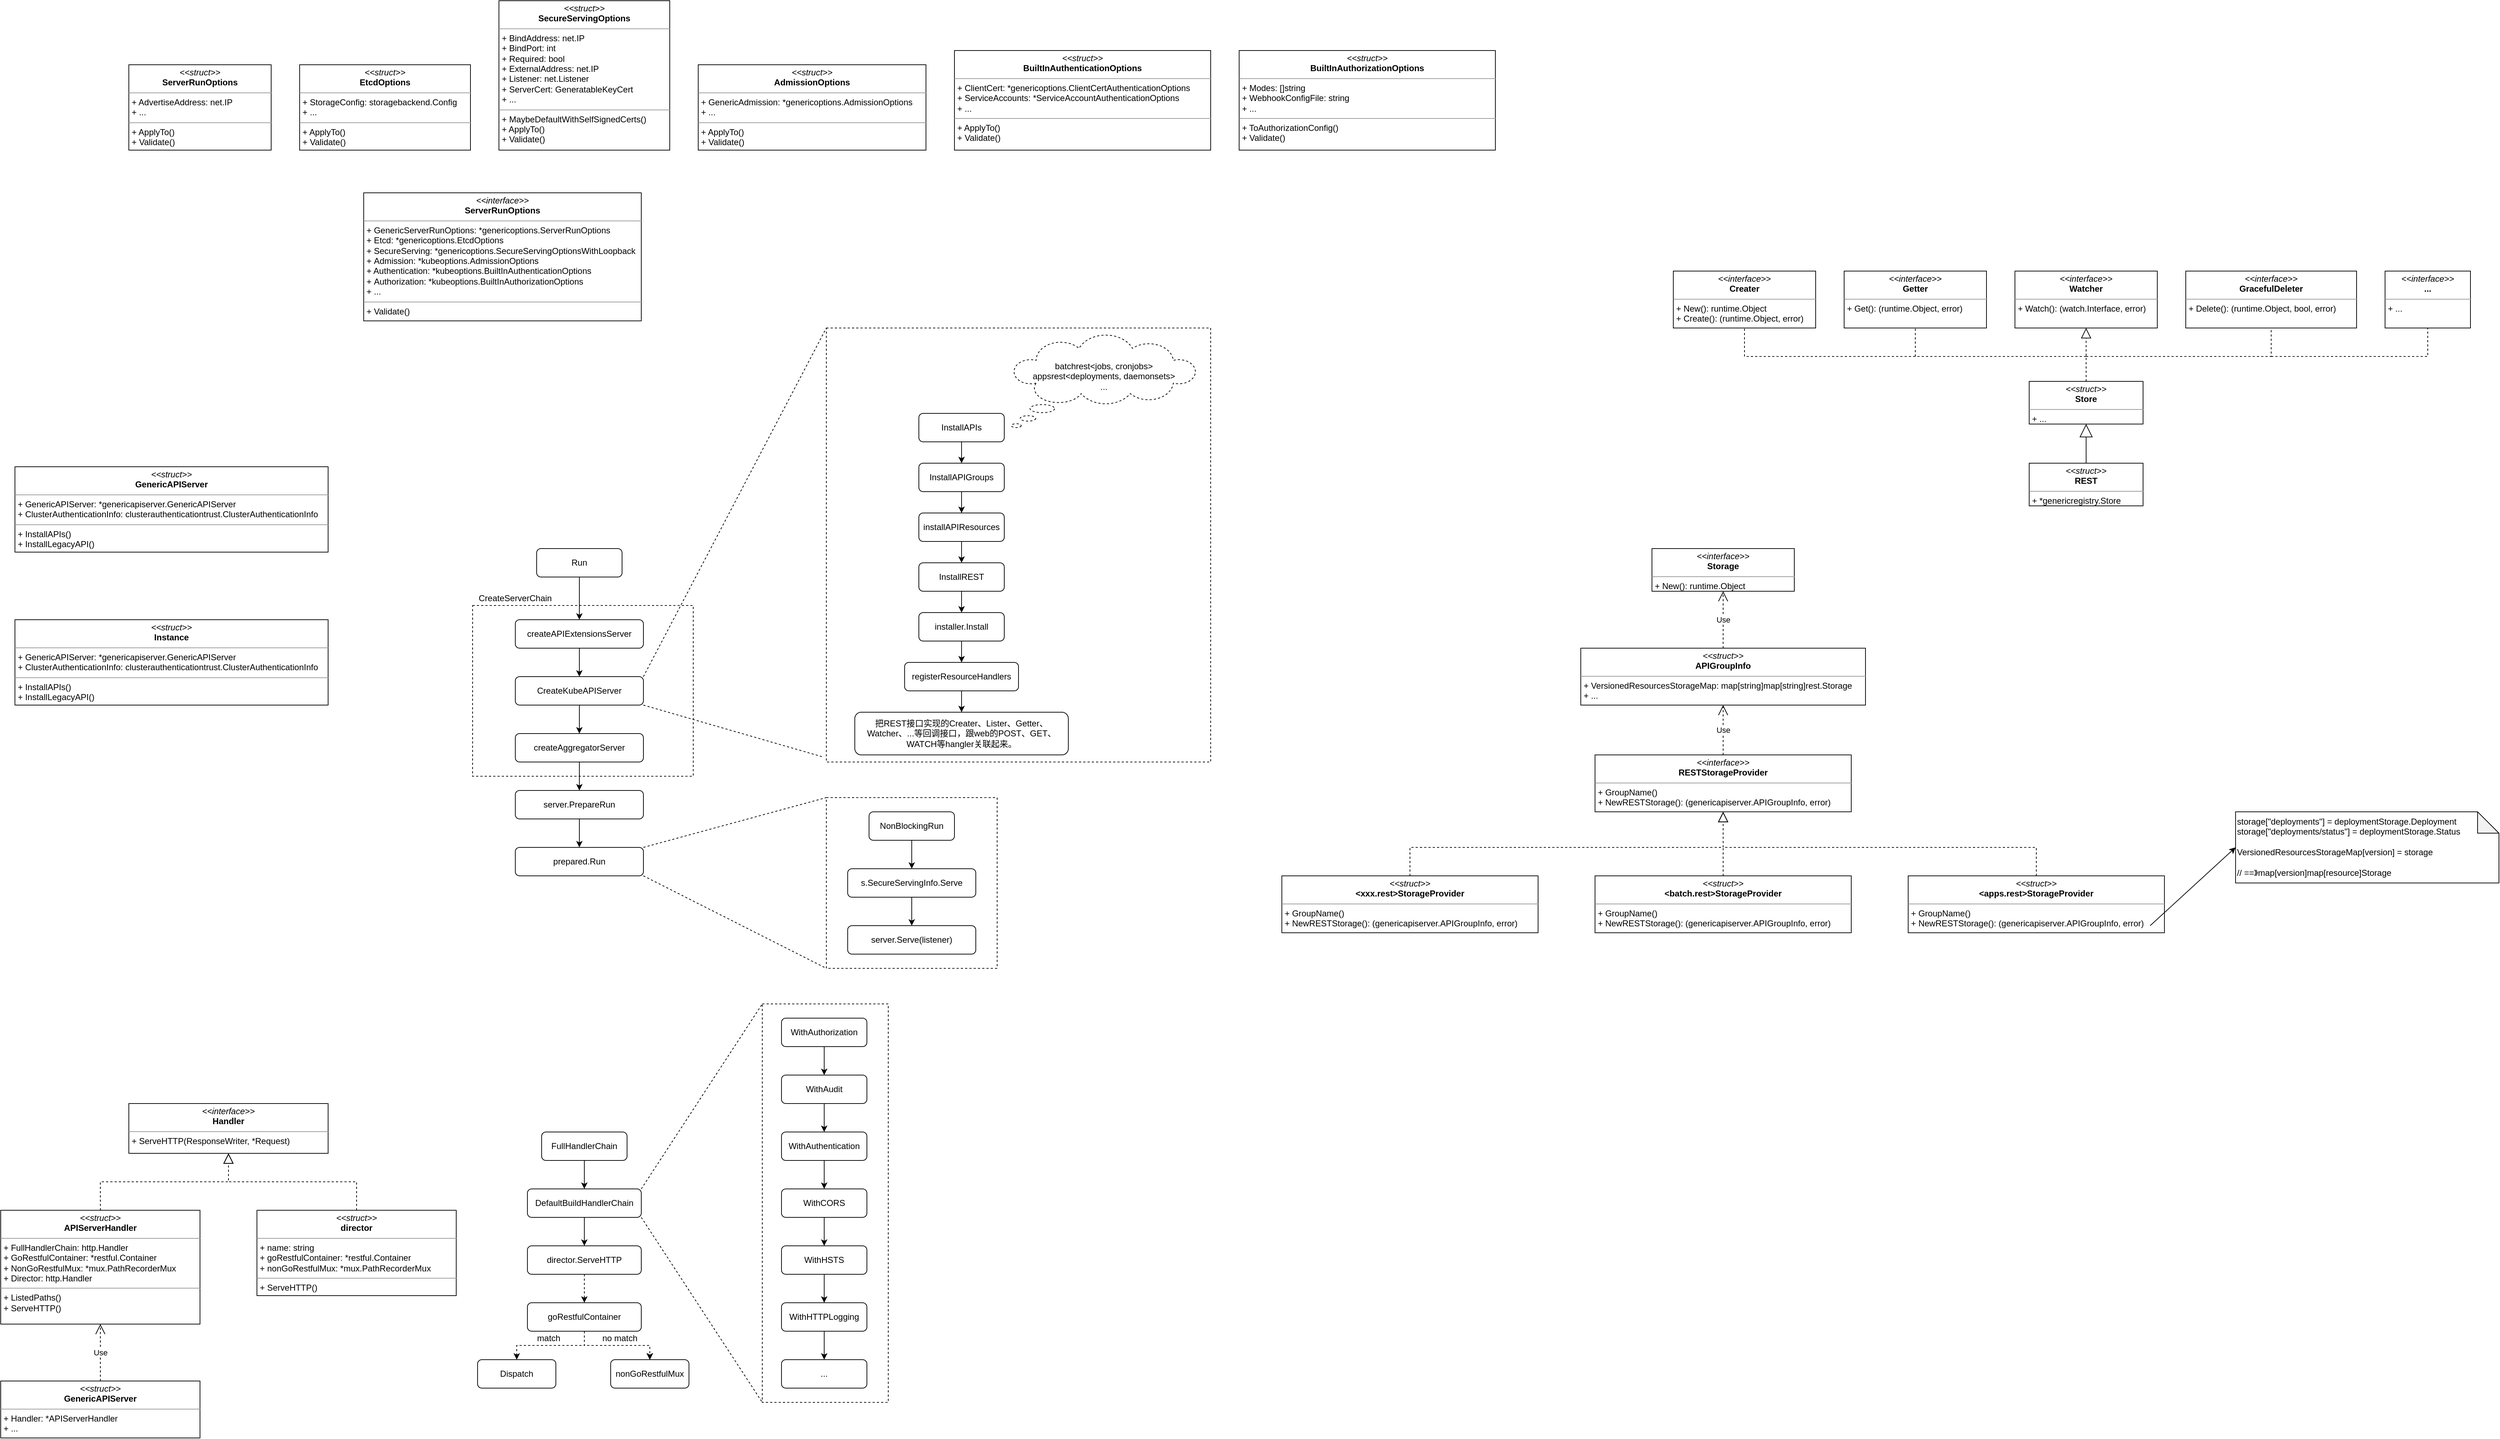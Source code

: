 <mxfile version="17.4.6" type="github">
  <diagram id="pOSydsDMV48P04ZVQpbY" name="Page-1">
    <mxGraphModel dx="1865" dy="1718" grid="1" gridSize="10" guides="1" tooltips="1" connect="1" arrows="1" fold="1" page="1" pageScale="1" pageWidth="827" pageHeight="1169" math="0" shadow="0">
      <root>
        <mxCell id="0" />
        <mxCell id="1" parent="0" />
        <mxCell id="a1_8AkWtOC4VadGuAj63-22" value="" style="rounded=0;whiteSpace=wrap;html=1;dashed=1;" vertex="1" parent="1">
          <mxGeometry x="930" y="1340" width="177" height="560" as="geometry" />
        </mxCell>
        <mxCell id="HttW45ZmrMAIBHT3xHbi-42" value="" style="rounded=0;whiteSpace=wrap;html=1;dashed=1;" parent="1" vertex="1">
          <mxGeometry x="1020" y="1050" width="240" height="240" as="geometry" />
        </mxCell>
        <mxCell id="HttW45ZmrMAIBHT3xHbi-31" value="" style="rounded=0;whiteSpace=wrap;html=1;dashed=1;" parent="1" vertex="1">
          <mxGeometry x="1020" y="390" width="540" height="610" as="geometry" />
        </mxCell>
        <mxCell id="HttW45ZmrMAIBHT3xHbi-9" value="" style="rounded=0;whiteSpace=wrap;html=1;dashed=1;" parent="1" vertex="1">
          <mxGeometry x="523" y="780" width="310" height="240" as="geometry" />
        </mxCell>
        <mxCell id="H5yTHJ9wlslfovT43Fut-1" value="&lt;p style=&quot;margin: 0px ; margin-top: 4px ; text-align: center&quot;&gt;&lt;i&gt;&amp;lt;&amp;lt;interface&amp;gt;&amp;gt;&lt;/i&gt;&lt;br&gt;&lt;b&gt;ServerRunOptions&lt;/b&gt;&lt;br&gt;&lt;/p&gt;&lt;hr size=&quot;1&quot;&gt;&lt;p style=&quot;margin: 0px ; margin-left: 4px&quot;&gt;+ GenericServerRunOptions: *genericoptions.ServerRunOptions&lt;br&gt;+ Etcd: *genericoptions.EtcdOptions&lt;/p&gt;&lt;p style=&quot;margin: 0px ; margin-left: 4px&quot;&gt;+&amp;nbsp;SecureServing:&amp;nbsp;*genericoptions.SecureServingOptionsWithLoopback&lt;/p&gt;&lt;p style=&quot;margin: 0px ; margin-left: 4px&quot;&gt;+&amp;nbsp;Admission:&amp;nbsp;*kubeoptions.AdmissionOptions&lt;/p&gt;&lt;p style=&quot;margin: 0px ; margin-left: 4px&quot;&gt;+ Authentication:&amp;nbsp;*kubeoptions.BuiltInAuthenticationOptions&lt;/p&gt;&lt;p style=&quot;margin: 0px ; margin-left: 4px&quot;&gt;+&amp;nbsp;Authorization:&amp;nbsp;*kubeoptions.BuiltInAuthorizationOptions&lt;/p&gt;&lt;p style=&quot;margin: 0px ; margin-left: 4px&quot;&gt;+ ...&lt;/p&gt;&lt;hr size=&quot;1&quot;&gt;&lt;p style=&quot;margin: 0px ; margin-left: 4px&quot;&gt;+ Validate()&lt;br&gt;&lt;/p&gt;" style="verticalAlign=top;align=left;overflow=fill;fontSize=12;fontFamily=Helvetica;html=1;" parent="1" vertex="1">
          <mxGeometry x="370" y="200" width="390" height="180" as="geometry" />
        </mxCell>
        <mxCell id="H5yTHJ9wlslfovT43Fut-2" value="&lt;p style=&quot;margin: 0px ; margin-top: 4px ; text-align: center&quot;&gt;&lt;i&gt;&amp;lt;&amp;lt;struct&amp;gt;&amp;gt;&lt;/i&gt;&lt;br&gt;&lt;b&gt;SecureServingOptions&lt;/b&gt;&lt;br&gt;&lt;/p&gt;&lt;hr size=&quot;1&quot;&gt;&lt;p style=&quot;margin: 0px ; margin-left: 4px&quot;&gt;+ BindAddress: net.IP&lt;br&gt;+ BindPort: int&lt;/p&gt;&lt;p style=&quot;margin: 0px ; margin-left: 4px&quot;&gt;+&amp;nbsp;Required:&amp;nbsp;bool&lt;/p&gt;&lt;p style=&quot;margin: 0px ; margin-left: 4px&quot;&gt;+&amp;nbsp;ExternalAddress:&amp;nbsp;net.IP&lt;/p&gt;&lt;p style=&quot;margin: 0px ; margin-left: 4px&quot;&gt;+ Listener:&amp;nbsp;net.Listener&lt;/p&gt;&lt;p style=&quot;margin: 0px ; margin-left: 4px&quot;&gt;+&amp;nbsp;ServerCert:&amp;nbsp;GeneratableKeyCert&lt;/p&gt;&lt;p style=&quot;margin: 0px ; margin-left: 4px&quot;&gt;+ ...&lt;/p&gt;&lt;hr size=&quot;1&quot;&gt;&lt;p style=&quot;margin: 0px ; margin-left: 4px&quot;&gt;+ MaybeDefaultWithSelfSignedCerts()&lt;br&gt;+ ApplyTo()&lt;/p&gt;&lt;p style=&quot;margin: 0px ; margin-left: 4px&quot;&gt;+&amp;nbsp;Validate()&lt;/p&gt;" style="verticalAlign=top;align=left;overflow=fill;fontSize=12;fontFamily=Helvetica;html=1;" parent="1" vertex="1">
          <mxGeometry x="560" y="-70" width="240" height="210" as="geometry" />
        </mxCell>
        <mxCell id="lCR1ftYjXerYWlMZq8yE-1" value="&lt;p style=&quot;margin: 0px ; margin-top: 4px ; text-align: center&quot;&gt;&lt;i&gt;&amp;lt;&amp;lt;struct&amp;gt;&amp;gt;&lt;/i&gt;&lt;br&gt;&lt;b&gt;ServerRunOptions&lt;/b&gt;&lt;br&gt;&lt;/p&gt;&lt;hr size=&quot;1&quot;&gt;&lt;p style=&quot;margin: 0px ; margin-left: 4px&quot;&gt;+ AdvertiseAddress: net.IP&lt;br&gt;&lt;/p&gt;&lt;p style=&quot;margin: 0px ; margin-left: 4px&quot;&gt;+ ...&lt;/p&gt;&lt;hr size=&quot;1&quot;&gt;&lt;p style=&quot;margin: 0px ; margin-left: 4px&quot;&gt;+ ApplyTo()&lt;/p&gt;&lt;p style=&quot;margin: 0px ; margin-left: 4px&quot;&gt;+&amp;nbsp;Validate()&lt;/p&gt;" style="verticalAlign=top;align=left;overflow=fill;fontSize=12;fontFamily=Helvetica;html=1;" parent="1" vertex="1">
          <mxGeometry x="40" y="20" width="200" height="120" as="geometry" />
        </mxCell>
        <mxCell id="lCR1ftYjXerYWlMZq8yE-2" value="&lt;p style=&quot;margin: 0px ; margin-top: 4px ; text-align: center&quot;&gt;&lt;i&gt;&amp;lt;&amp;lt;struct&amp;gt;&amp;gt;&lt;/i&gt;&lt;br&gt;&lt;b&gt;EtcdOptions&lt;/b&gt;&lt;br&gt;&lt;/p&gt;&lt;hr size=&quot;1&quot;&gt;&lt;p style=&quot;margin: 0px ; margin-left: 4px&quot;&gt;+ StorageConfig: storagebackend.Config&lt;br&gt;&lt;/p&gt;&lt;p style=&quot;margin: 0px ; margin-left: 4px&quot;&gt;+ ...&lt;/p&gt;&lt;hr size=&quot;1&quot;&gt;&lt;p style=&quot;margin: 0px ; margin-left: 4px&quot;&gt;+ ApplyTo()&lt;/p&gt;&lt;p style=&quot;margin: 0px ; margin-left: 4px&quot;&gt;+&amp;nbsp;Validate()&lt;/p&gt;" style="verticalAlign=top;align=left;overflow=fill;fontSize=12;fontFamily=Helvetica;html=1;" parent="1" vertex="1">
          <mxGeometry x="280" y="20" width="240" height="120" as="geometry" />
        </mxCell>
        <mxCell id="lCR1ftYjXerYWlMZq8yE-3" value="&lt;p style=&quot;margin: 0px ; margin-top: 4px ; text-align: center&quot;&gt;&lt;i&gt;&amp;lt;&amp;lt;struct&amp;gt;&amp;gt;&lt;/i&gt;&lt;br&gt;&lt;b&gt;AdmissionOptions&lt;/b&gt;&lt;br&gt;&lt;/p&gt;&lt;hr size=&quot;1&quot;&gt;&lt;p style=&quot;margin: 0px ; margin-left: 4px&quot;&gt;+ GenericAdmission: *genericoptions.AdmissionOptions&lt;br&gt;&lt;/p&gt;&lt;p style=&quot;margin: 0px ; margin-left: 4px&quot;&gt;+ ...&lt;/p&gt;&lt;hr size=&quot;1&quot;&gt;&lt;p style=&quot;margin: 0px ; margin-left: 4px&quot;&gt;+ ApplyTo()&lt;/p&gt;&lt;p style=&quot;margin: 0px ; margin-left: 4px&quot;&gt;+&amp;nbsp;Validate()&lt;/p&gt;" style="verticalAlign=top;align=left;overflow=fill;fontSize=12;fontFamily=Helvetica;html=1;" parent="1" vertex="1">
          <mxGeometry x="840" y="20" width="320" height="120" as="geometry" />
        </mxCell>
        <mxCell id="DM5HG3-7ziXzEXTVug2R-1" value="&lt;p style=&quot;margin: 0px ; margin-top: 4px ; text-align: center&quot;&gt;&lt;i&gt;&amp;lt;&amp;lt;struct&amp;gt;&amp;gt;&lt;/i&gt;&lt;br&gt;&lt;b&gt;BuiltInAuthenticationOptions&lt;/b&gt;&lt;br&gt;&lt;/p&gt;&lt;hr size=&quot;1&quot;&gt;&lt;p style=&quot;margin: 0px ; margin-left: 4px&quot;&gt;+ ClientCert: *genericoptions.ClientCertAuthenticationOptions&lt;br&gt;&lt;/p&gt;&lt;p style=&quot;margin: 0px ; margin-left: 4px&quot;&gt;+ ServiceAccounts:&amp;nbsp;*ServiceAccountAuthenticationOptions&lt;/p&gt;&lt;p style=&quot;margin: 0px ; margin-left: 4px&quot;&gt;+ ...&lt;/p&gt;&lt;hr size=&quot;1&quot;&gt;&lt;p style=&quot;margin: 0px ; margin-left: 4px&quot;&gt;+ ApplyTo()&lt;/p&gt;&lt;p style=&quot;margin: 0px ; margin-left: 4px&quot;&gt;+&amp;nbsp;Validate()&lt;/p&gt;" style="verticalAlign=top;align=left;overflow=fill;fontSize=12;fontFamily=Helvetica;html=1;" parent="1" vertex="1">
          <mxGeometry x="1200" width="360" height="140" as="geometry" />
        </mxCell>
        <mxCell id="DM5HG3-7ziXzEXTVug2R-2" value="&lt;p style=&quot;margin: 0px ; margin-top: 4px ; text-align: center&quot;&gt;&lt;i&gt;&amp;lt;&amp;lt;struct&amp;gt;&amp;gt;&lt;/i&gt;&lt;br&gt;&lt;b&gt;BuiltInAuthorizationOptions&lt;/b&gt;&lt;br&gt;&lt;/p&gt;&lt;hr size=&quot;1&quot;&gt;&lt;p style=&quot;margin: 0px ; margin-left: 4px&quot;&gt;+ Modes: []string&lt;br&gt;&lt;/p&gt;&lt;p style=&quot;margin: 0px ; margin-left: 4px&quot;&gt;+ WebhookConfigFile:&amp;nbsp;string&lt;/p&gt;&lt;p style=&quot;margin: 0px ; margin-left: 4px&quot;&gt;+ ...&lt;/p&gt;&lt;hr size=&quot;1&quot;&gt;&lt;p style=&quot;margin: 0px ; margin-left: 4px&quot;&gt;+ ToAuthorizationConfig()&lt;/p&gt;&lt;p style=&quot;margin: 0px ; margin-left: 4px&quot;&gt;+&amp;nbsp;Validate()&lt;/p&gt;" style="verticalAlign=top;align=left;overflow=fill;fontSize=12;fontFamily=Helvetica;html=1;" parent="1" vertex="1">
          <mxGeometry x="1600" width="360" height="140" as="geometry" />
        </mxCell>
        <mxCell id="HttW45ZmrMAIBHT3xHbi-4" value="" style="edgeStyle=orthogonalEdgeStyle;rounded=0;orthogonalLoop=1;jettySize=auto;html=1;" parent="1" source="HttW45ZmrMAIBHT3xHbi-2" target="HttW45ZmrMAIBHT3xHbi-3" edge="1">
          <mxGeometry relative="1" as="geometry" />
        </mxCell>
        <mxCell id="HttW45ZmrMAIBHT3xHbi-2" value="Run" style="rounded=1;whiteSpace=wrap;html=1;" parent="1" vertex="1">
          <mxGeometry x="613" y="700" width="120" height="40" as="geometry" />
        </mxCell>
        <mxCell id="HttW45ZmrMAIBHT3xHbi-6" value="" style="edgeStyle=orthogonalEdgeStyle;rounded=0;orthogonalLoop=1;jettySize=auto;html=1;" parent="1" source="HttW45ZmrMAIBHT3xHbi-3" target="HttW45ZmrMAIBHT3xHbi-5" edge="1">
          <mxGeometry relative="1" as="geometry" />
        </mxCell>
        <mxCell id="HttW45ZmrMAIBHT3xHbi-3" value="createAPIExtensionsServer" style="rounded=1;whiteSpace=wrap;html=1;" parent="1" vertex="1">
          <mxGeometry x="583" y="800" width="180" height="40" as="geometry" />
        </mxCell>
        <mxCell id="HttW45ZmrMAIBHT3xHbi-8" value="" style="edgeStyle=orthogonalEdgeStyle;rounded=0;orthogonalLoop=1;jettySize=auto;html=1;" parent="1" source="HttW45ZmrMAIBHT3xHbi-5" target="HttW45ZmrMAIBHT3xHbi-7" edge="1">
          <mxGeometry relative="1" as="geometry" />
        </mxCell>
        <mxCell id="HttW45ZmrMAIBHT3xHbi-5" value="CreateKubeAPIServer" style="rounded=1;whiteSpace=wrap;html=1;" parent="1" vertex="1">
          <mxGeometry x="583" y="880" width="180" height="40" as="geometry" />
        </mxCell>
        <mxCell id="HttW45ZmrMAIBHT3xHbi-12" value="" style="edgeStyle=orthogonalEdgeStyle;rounded=0;orthogonalLoop=1;jettySize=auto;html=1;" parent="1" source="HttW45ZmrMAIBHT3xHbi-7" target="HttW45ZmrMAIBHT3xHbi-11" edge="1">
          <mxGeometry relative="1" as="geometry" />
        </mxCell>
        <mxCell id="HttW45ZmrMAIBHT3xHbi-7" value="createAggregatorServer" style="rounded=1;whiteSpace=wrap;html=1;" parent="1" vertex="1">
          <mxGeometry x="583" y="960" width="180" height="40" as="geometry" />
        </mxCell>
        <mxCell id="HttW45ZmrMAIBHT3xHbi-10" value="CreateServerChain" style="text;html=1;strokeColor=none;fillColor=none;align=center;verticalAlign=middle;whiteSpace=wrap;rounded=0;dashed=1;" parent="1" vertex="1">
          <mxGeometry x="523" y="760" width="120" height="20" as="geometry" />
        </mxCell>
        <mxCell id="HttW45ZmrMAIBHT3xHbi-14" value="" style="edgeStyle=orthogonalEdgeStyle;rounded=0;orthogonalLoop=1;jettySize=auto;html=1;" parent="1" source="HttW45ZmrMAIBHT3xHbi-11" target="HttW45ZmrMAIBHT3xHbi-13" edge="1">
          <mxGeometry relative="1" as="geometry" />
        </mxCell>
        <mxCell id="HttW45ZmrMAIBHT3xHbi-11" value="server.PrepareRun" style="rounded=1;whiteSpace=wrap;html=1;" parent="1" vertex="1">
          <mxGeometry x="583" y="1040" width="180" height="40" as="geometry" />
        </mxCell>
        <mxCell id="HttW45ZmrMAIBHT3xHbi-13" value="prepared.Run" style="rounded=1;whiteSpace=wrap;html=1;" parent="1" vertex="1">
          <mxGeometry x="583" y="1120" width="180" height="40" as="geometry" />
        </mxCell>
        <mxCell id="HttW45ZmrMAIBHT3xHbi-18" value="" style="edgeStyle=orthogonalEdgeStyle;rounded=0;orthogonalLoop=1;jettySize=auto;html=1;" parent="1" source="HttW45ZmrMAIBHT3xHbi-15" target="HttW45ZmrMAIBHT3xHbi-17" edge="1">
          <mxGeometry relative="1" as="geometry" />
        </mxCell>
        <mxCell id="HttW45ZmrMAIBHT3xHbi-15" value="InstallAPIs" style="rounded=1;whiteSpace=wrap;html=1;" parent="1" vertex="1">
          <mxGeometry x="1150" y="510" width="120" height="40" as="geometry" />
        </mxCell>
        <mxCell id="HttW45ZmrMAIBHT3xHbi-16" value="batchrest&amp;lt;jobs, cronjobs&amp;gt;&lt;br&gt;appsrest&amp;lt;deployments, daemonsets&amp;gt;&lt;br&gt;...&lt;br&gt;&lt;br&gt;" style="whiteSpace=wrap;html=1;shape=mxgraph.basic.cloud_callout;dashed=1;" parent="1" vertex="1">
          <mxGeometry x="1280" y="400" width="260" height="130" as="geometry" />
        </mxCell>
        <mxCell id="HttW45ZmrMAIBHT3xHbi-20" value="" style="edgeStyle=orthogonalEdgeStyle;rounded=0;orthogonalLoop=1;jettySize=auto;html=1;" parent="1" source="HttW45ZmrMAIBHT3xHbi-17" target="HttW45ZmrMAIBHT3xHbi-19" edge="1">
          <mxGeometry relative="1" as="geometry" />
        </mxCell>
        <mxCell id="HttW45ZmrMAIBHT3xHbi-17" value="InstallAPIGroups" style="rounded=1;whiteSpace=wrap;html=1;" parent="1" vertex="1">
          <mxGeometry x="1150" y="580" width="120" height="40" as="geometry" />
        </mxCell>
        <mxCell id="HttW45ZmrMAIBHT3xHbi-22" value="" style="edgeStyle=orthogonalEdgeStyle;rounded=0;orthogonalLoop=1;jettySize=auto;html=1;" parent="1" source="HttW45ZmrMAIBHT3xHbi-19" target="HttW45ZmrMAIBHT3xHbi-21" edge="1">
          <mxGeometry relative="1" as="geometry" />
        </mxCell>
        <mxCell id="HttW45ZmrMAIBHT3xHbi-19" value="installAPIResources" style="rounded=1;whiteSpace=wrap;html=1;" parent="1" vertex="1">
          <mxGeometry x="1150" y="650" width="120" height="40" as="geometry" />
        </mxCell>
        <mxCell id="HttW45ZmrMAIBHT3xHbi-24" value="" style="edgeStyle=orthogonalEdgeStyle;rounded=0;orthogonalLoop=1;jettySize=auto;html=1;" parent="1" source="HttW45ZmrMAIBHT3xHbi-21" target="HttW45ZmrMAIBHT3xHbi-23" edge="1">
          <mxGeometry relative="1" as="geometry" />
        </mxCell>
        <mxCell id="HttW45ZmrMAIBHT3xHbi-21" value="InstallREST" style="rounded=1;whiteSpace=wrap;html=1;" parent="1" vertex="1">
          <mxGeometry x="1150" y="720" width="120" height="40" as="geometry" />
        </mxCell>
        <mxCell id="HttW45ZmrMAIBHT3xHbi-26" value="" style="edgeStyle=orthogonalEdgeStyle;rounded=0;orthogonalLoop=1;jettySize=auto;html=1;" parent="1" source="HttW45ZmrMAIBHT3xHbi-23" target="HttW45ZmrMAIBHT3xHbi-25" edge="1">
          <mxGeometry relative="1" as="geometry" />
        </mxCell>
        <mxCell id="HttW45ZmrMAIBHT3xHbi-23" value="installer.Install" style="rounded=1;whiteSpace=wrap;html=1;" parent="1" vertex="1">
          <mxGeometry x="1150" y="790" width="120" height="40" as="geometry" />
        </mxCell>
        <mxCell id="HttW45ZmrMAIBHT3xHbi-28" value="" style="edgeStyle=orthogonalEdgeStyle;rounded=0;orthogonalLoop=1;jettySize=auto;html=1;" parent="1" source="HttW45ZmrMAIBHT3xHbi-25" target="HttW45ZmrMAIBHT3xHbi-27" edge="1">
          <mxGeometry relative="1" as="geometry" />
        </mxCell>
        <mxCell id="HttW45ZmrMAIBHT3xHbi-25" value="registerResourceHandlers" style="rounded=1;whiteSpace=wrap;html=1;" parent="1" vertex="1">
          <mxGeometry x="1130" y="860" width="160" height="40" as="geometry" />
        </mxCell>
        <mxCell id="HttW45ZmrMAIBHT3xHbi-27" value="把REST接口实现的Creater、Lister、Getter、Watcher、...等回调接口，跟web的POST、GET、WATCH等hangler关联起来。" style="rounded=1;whiteSpace=wrap;html=1;" parent="1" vertex="1">
          <mxGeometry x="1060" y="930" width="300" height="60" as="geometry" />
        </mxCell>
        <mxCell id="HttW45ZmrMAIBHT3xHbi-29" value="" style="endArrow=none;html=1;rounded=0;exitX=1;exitY=0;exitDx=0;exitDy=0;entryX=0;entryY=0;entryDx=0;entryDy=0;dashed=1;" parent="1" source="HttW45ZmrMAIBHT3xHbi-5" target="HttW45ZmrMAIBHT3xHbi-31" edge="1">
          <mxGeometry width="50" height="50" relative="1" as="geometry">
            <mxPoint x="753" y="880" as="sourcePoint" />
            <mxPoint x="1073" y="690" as="targetPoint" />
          </mxGeometry>
        </mxCell>
        <mxCell id="HttW45ZmrMAIBHT3xHbi-30" value="" style="endArrow=none;html=1;rounded=0;exitX=1;exitY=1;exitDx=0;exitDy=0;entryX=-0.006;entryY=0.989;entryDx=0;entryDy=0;entryPerimeter=0;dashed=1;" parent="1" source="HttW45ZmrMAIBHT3xHbi-5" target="HttW45ZmrMAIBHT3xHbi-31" edge="1">
          <mxGeometry width="50" height="50" relative="1" as="geometry">
            <mxPoint x="773" y="890" as="sourcePoint" />
            <mxPoint x="1073" y="1100" as="targetPoint" />
          </mxGeometry>
        </mxCell>
        <mxCell id="HttW45ZmrMAIBHT3xHbi-34" value="" style="edgeStyle=orthogonalEdgeStyle;rounded=0;orthogonalLoop=1;jettySize=auto;html=1;" parent="1" source="HttW45ZmrMAIBHT3xHbi-32" target="HttW45ZmrMAIBHT3xHbi-33" edge="1">
          <mxGeometry relative="1" as="geometry" />
        </mxCell>
        <mxCell id="HttW45ZmrMAIBHT3xHbi-32" value="NonBlockingRun" style="rounded=1;whiteSpace=wrap;html=1;" parent="1" vertex="1">
          <mxGeometry x="1080" y="1070" width="120" height="40" as="geometry" />
        </mxCell>
        <mxCell id="HttW45ZmrMAIBHT3xHbi-36" value="" style="edgeStyle=orthogonalEdgeStyle;rounded=0;orthogonalLoop=1;jettySize=auto;html=1;" parent="1" source="HttW45ZmrMAIBHT3xHbi-33" target="HttW45ZmrMAIBHT3xHbi-35" edge="1">
          <mxGeometry relative="1" as="geometry" />
        </mxCell>
        <mxCell id="HttW45ZmrMAIBHT3xHbi-33" value="s.SecureServingInfo.Serve" style="rounded=1;whiteSpace=wrap;html=1;" parent="1" vertex="1">
          <mxGeometry x="1050" y="1150" width="180" height="40" as="geometry" />
        </mxCell>
        <mxCell id="HttW45ZmrMAIBHT3xHbi-35" value="server.Serve(listener)" style="rounded=1;whiteSpace=wrap;html=1;" parent="1" vertex="1">
          <mxGeometry x="1050" y="1230" width="180" height="40" as="geometry" />
        </mxCell>
        <mxCell id="HttW45ZmrMAIBHT3xHbi-43" value="" style="endArrow=none;html=1;rounded=0;exitX=1;exitY=0;exitDx=0;exitDy=0;entryX=0;entryY=0;entryDx=0;entryDy=0;dashed=1;" parent="1" source="HttW45ZmrMAIBHT3xHbi-13" target="HttW45ZmrMAIBHT3xHbi-42" edge="1">
          <mxGeometry width="50" height="50" relative="1" as="geometry">
            <mxPoint x="773" y="930" as="sourcePoint" />
            <mxPoint x="1026.76" y="1003.29" as="targetPoint" />
          </mxGeometry>
        </mxCell>
        <mxCell id="HttW45ZmrMAIBHT3xHbi-44" value="" style="endArrow=none;html=1;rounded=0;exitX=1;exitY=1;exitDx=0;exitDy=0;entryX=0;entryY=1;entryDx=0;entryDy=0;dashed=1;" parent="1" source="HttW45ZmrMAIBHT3xHbi-13" target="HttW45ZmrMAIBHT3xHbi-42" edge="1">
          <mxGeometry width="50" height="50" relative="1" as="geometry">
            <mxPoint x="773" y="1130" as="sourcePoint" />
            <mxPoint x="1030" y="1060" as="targetPoint" />
          </mxGeometry>
        </mxCell>
        <mxCell id="a1_8AkWtOC4VadGuAj63-1" value="&lt;p style=&quot;margin: 0px ; margin-top: 4px ; text-align: center&quot;&gt;&lt;i&gt;&amp;lt;&amp;lt;struct&amp;gt;&amp;gt;&lt;/i&gt;&lt;br&gt;&lt;b&gt;GenericAPIServer&lt;/b&gt;&lt;br&gt;&lt;/p&gt;&lt;hr size=&quot;1&quot;&gt;&lt;p style=&quot;margin: 0px ; margin-left: 4px&quot;&gt;+ Handler: *APIServerHandler&lt;br&gt;&lt;/p&gt;&lt;p style=&quot;margin: 0px ; margin-left: 4px&quot;&gt;+ ...&lt;/p&gt;" style="verticalAlign=top;align=left;overflow=fill;fontSize=12;fontFamily=Helvetica;html=1;" vertex="1" parent="1">
          <mxGeometry x="-140" y="1870" width="280" height="80" as="geometry" />
        </mxCell>
        <mxCell id="a1_8AkWtOC4VadGuAj63-3" value="&lt;p style=&quot;margin: 0px ; margin-top: 4px ; text-align: center&quot;&gt;&lt;i&gt;&amp;lt;&amp;lt;struct&amp;gt;&amp;gt;&lt;/i&gt;&lt;br&gt;&lt;b&gt;APIServerHandler&lt;/b&gt;&lt;br&gt;&lt;/p&gt;&lt;hr size=&quot;1&quot;&gt;&lt;p style=&quot;margin: 0px ; margin-left: 4px&quot;&gt;+ FullHandlerChain: http.Handler&lt;/p&gt;&lt;p style=&quot;margin: 0px ; margin-left: 4px&quot;&gt;+ GoRestfulContainer: *restful.Container&lt;/p&gt;&lt;p style=&quot;margin: 0px ; margin-left: 4px&quot;&gt;+ NonGoRestfulMux: *mux.PathRecorderMux&lt;/p&gt;&lt;p style=&quot;margin: 0px ; margin-left: 4px&quot;&gt;+ Director: http.Handler&lt;/p&gt;&lt;hr size=&quot;1&quot;&gt;&lt;p style=&quot;margin: 0px ; margin-left: 4px&quot;&gt;+ ListedPaths()&lt;/p&gt;&lt;p style=&quot;margin: 0px ; margin-left: 4px&quot;&gt;+&amp;nbsp;ServeHTTP()&lt;/p&gt;" style="verticalAlign=top;align=left;overflow=fill;fontSize=12;fontFamily=Helvetica;html=1;" vertex="1" parent="1">
          <mxGeometry x="-140" y="1630" width="280" height="160" as="geometry" />
        </mxCell>
        <mxCell id="a1_8AkWtOC4VadGuAj63-4" value="" style="edgeStyle=orthogonalEdgeStyle;rounded=0;orthogonalLoop=1;jettySize=auto;html=1;" edge="1" parent="1" source="a1_8AkWtOC4VadGuAj63-5" target="a1_8AkWtOC4VadGuAj63-7">
          <mxGeometry relative="1" as="geometry" />
        </mxCell>
        <mxCell id="a1_8AkWtOC4VadGuAj63-5" value="FullHandlerChain" style="rounded=1;whiteSpace=wrap;html=1;" vertex="1" parent="1">
          <mxGeometry x="620" y="1520" width="120" height="40" as="geometry" />
        </mxCell>
        <mxCell id="a1_8AkWtOC4VadGuAj63-6" value="" style="edgeStyle=orthogonalEdgeStyle;rounded=0;orthogonalLoop=1;jettySize=auto;html=1;" edge="1" parent="1" source="a1_8AkWtOC4VadGuAj63-7" target="a1_8AkWtOC4VadGuAj63-8">
          <mxGeometry relative="1" as="geometry" />
        </mxCell>
        <mxCell id="a1_8AkWtOC4VadGuAj63-7" value="DefaultBuildHandlerChain" style="rounded=1;whiteSpace=wrap;html=1;" vertex="1" parent="1">
          <mxGeometry x="600" y="1600" width="160" height="40" as="geometry" />
        </mxCell>
        <mxCell id="a1_8AkWtOC4VadGuAj63-31" value="" style="edgeStyle=orthogonalEdgeStyle;rounded=0;orthogonalLoop=1;jettySize=auto;html=1;dashed=1;" edge="1" parent="1" source="a1_8AkWtOC4VadGuAj63-8" target="a1_8AkWtOC4VadGuAj63-30">
          <mxGeometry relative="1" as="geometry" />
        </mxCell>
        <mxCell id="a1_8AkWtOC4VadGuAj63-8" value="director.ServeHTTP" style="rounded=1;whiteSpace=wrap;html=1;" vertex="1" parent="1">
          <mxGeometry x="600" y="1680" width="160" height="40" as="geometry" />
        </mxCell>
        <mxCell id="a1_8AkWtOC4VadGuAj63-9" value="" style="edgeStyle=orthogonalEdgeStyle;rounded=0;orthogonalLoop=1;jettySize=auto;html=1;" edge="1" parent="1" source="a1_8AkWtOC4VadGuAj63-10" target="a1_8AkWtOC4VadGuAj63-12">
          <mxGeometry relative="1" as="geometry" />
        </mxCell>
        <mxCell id="a1_8AkWtOC4VadGuAj63-10" value="WithAuthorization" style="rounded=1;whiteSpace=wrap;html=1;" vertex="1" parent="1">
          <mxGeometry x="957" y="1360" width="120" height="40" as="geometry" />
        </mxCell>
        <mxCell id="a1_8AkWtOC4VadGuAj63-11" value="" style="edgeStyle=orthogonalEdgeStyle;rounded=0;orthogonalLoop=1;jettySize=auto;html=1;" edge="1" parent="1" source="a1_8AkWtOC4VadGuAj63-12" target="a1_8AkWtOC4VadGuAj63-13">
          <mxGeometry relative="1" as="geometry" />
        </mxCell>
        <mxCell id="a1_8AkWtOC4VadGuAj63-12" value="WithAudit" style="rounded=1;whiteSpace=wrap;html=1;" vertex="1" parent="1">
          <mxGeometry x="957" y="1440" width="120" height="40" as="geometry" />
        </mxCell>
        <mxCell id="a1_8AkWtOC4VadGuAj63-15" value="" style="edgeStyle=orthogonalEdgeStyle;rounded=0;orthogonalLoop=1;jettySize=auto;html=1;" edge="1" parent="1" source="a1_8AkWtOC4VadGuAj63-13" target="a1_8AkWtOC4VadGuAj63-14">
          <mxGeometry relative="1" as="geometry" />
        </mxCell>
        <mxCell id="a1_8AkWtOC4VadGuAj63-13" value="WithAuthentication" style="rounded=1;whiteSpace=wrap;html=1;" vertex="1" parent="1">
          <mxGeometry x="957" y="1520" width="120" height="40" as="geometry" />
        </mxCell>
        <mxCell id="a1_8AkWtOC4VadGuAj63-17" value="" style="edgeStyle=orthogonalEdgeStyle;rounded=0;orthogonalLoop=1;jettySize=auto;html=1;" edge="1" parent="1" source="a1_8AkWtOC4VadGuAj63-14" target="a1_8AkWtOC4VadGuAj63-16">
          <mxGeometry relative="1" as="geometry" />
        </mxCell>
        <mxCell id="a1_8AkWtOC4VadGuAj63-14" value="WithCORS" style="rounded=1;whiteSpace=wrap;html=1;" vertex="1" parent="1">
          <mxGeometry x="957" y="1600" width="120" height="40" as="geometry" />
        </mxCell>
        <mxCell id="a1_8AkWtOC4VadGuAj63-19" value="" style="edgeStyle=orthogonalEdgeStyle;rounded=0;orthogonalLoop=1;jettySize=auto;html=1;" edge="1" parent="1" source="a1_8AkWtOC4VadGuAj63-16" target="a1_8AkWtOC4VadGuAj63-18">
          <mxGeometry relative="1" as="geometry" />
        </mxCell>
        <mxCell id="a1_8AkWtOC4VadGuAj63-16" value="WithHSTS" style="rounded=1;whiteSpace=wrap;html=1;" vertex="1" parent="1">
          <mxGeometry x="957" y="1680" width="120" height="40" as="geometry" />
        </mxCell>
        <mxCell id="a1_8AkWtOC4VadGuAj63-21" value="" style="edgeStyle=orthogonalEdgeStyle;rounded=0;orthogonalLoop=1;jettySize=auto;html=1;" edge="1" parent="1" source="a1_8AkWtOC4VadGuAj63-18" target="a1_8AkWtOC4VadGuAj63-20">
          <mxGeometry relative="1" as="geometry" />
        </mxCell>
        <mxCell id="a1_8AkWtOC4VadGuAj63-18" value="WithHTTPLogging" style="rounded=1;whiteSpace=wrap;html=1;" vertex="1" parent="1">
          <mxGeometry x="957" y="1760" width="120" height="40" as="geometry" />
        </mxCell>
        <mxCell id="a1_8AkWtOC4VadGuAj63-20" value="..." style="rounded=1;whiteSpace=wrap;html=1;" vertex="1" parent="1">
          <mxGeometry x="957" y="1840" width="120" height="40" as="geometry" />
        </mxCell>
        <mxCell id="a1_8AkWtOC4VadGuAj63-23" value="" style="endArrow=none;html=1;rounded=0;exitX=1;exitY=0;exitDx=0;exitDy=0;entryX=0;entryY=0;entryDx=0;entryDy=0;dashed=1;" edge="1" parent="1" source="a1_8AkWtOC4VadGuAj63-7" target="a1_8AkWtOC4VadGuAj63-22">
          <mxGeometry width="50" height="50" relative="1" as="geometry">
            <mxPoint x="580" y="1160" as="sourcePoint" />
            <mxPoint x="837" y="1290" as="targetPoint" />
          </mxGeometry>
        </mxCell>
        <mxCell id="a1_8AkWtOC4VadGuAj63-24" value="" style="endArrow=none;html=1;rounded=0;exitX=1;exitY=1;exitDx=0;exitDy=0;entryX=0;entryY=1;entryDx=0;entryDy=0;dashed=1;" edge="1" parent="1" source="a1_8AkWtOC4VadGuAj63-7" target="a1_8AkWtOC4VadGuAj63-22">
          <mxGeometry width="50" height="50" relative="1" as="geometry">
            <mxPoint x="837" y="1610" as="sourcePoint" />
            <mxPoint x="940" y="1350" as="targetPoint" />
          </mxGeometry>
        </mxCell>
        <mxCell id="a1_8AkWtOC4VadGuAj63-25" value="&lt;p style=&quot;margin: 0px ; margin-top: 4px ; text-align: center&quot;&gt;&lt;i&gt;&amp;lt;&amp;lt;interface&amp;gt;&amp;gt;&lt;/i&gt;&lt;br&gt;&lt;b&gt;Handler&lt;/b&gt;&lt;br&gt;&lt;/p&gt;&lt;hr size=&quot;1&quot;&gt;&lt;p style=&quot;margin: 0px ; margin-left: 4px&quot;&gt;+ ServeHTTP(ResponseWriter, *Request)&lt;/p&gt;" style="verticalAlign=top;align=left;overflow=fill;fontSize=12;fontFamily=Helvetica;html=1;" vertex="1" parent="1">
          <mxGeometry x="40" y="1480" width="280" height="70" as="geometry" />
        </mxCell>
        <mxCell id="a1_8AkWtOC4VadGuAj63-26" value="&lt;p style=&quot;margin: 0px ; margin-top: 4px ; text-align: center&quot;&gt;&lt;i&gt;&amp;lt;&amp;lt;struct&amp;gt;&amp;gt;&lt;/i&gt;&lt;br&gt;&lt;b&gt;director&lt;/b&gt;&lt;br&gt;&lt;/p&gt;&lt;hr size=&quot;1&quot;&gt;&lt;p style=&quot;margin: 0px ; margin-left: 4px&quot;&gt;+ name: string&lt;/p&gt;&lt;p style=&quot;margin: 0px ; margin-left: 4px&quot;&gt;+ goRestfulContainer: *restful.Container&lt;/p&gt;&lt;p style=&quot;margin: 0px ; margin-left: 4px&quot;&gt;+ nonGoRestfulMux: *mux.PathRecorderMux&lt;/p&gt;&lt;hr size=&quot;1&quot;&gt;&lt;p style=&quot;margin: 0px ; margin-left: 4px&quot;&gt;&lt;span&gt;+&amp;nbsp;ServeHTTP()&lt;/span&gt;&lt;/p&gt;" style="verticalAlign=top;align=left;overflow=fill;fontSize=12;fontFamily=Helvetica;html=1;" vertex="1" parent="1">
          <mxGeometry x="220" y="1630" width="280" height="120" as="geometry" />
        </mxCell>
        <mxCell id="a1_8AkWtOC4VadGuAj63-27" value="" style="endArrow=block;dashed=1;endFill=0;endSize=12;html=1;rounded=0;entryX=0.5;entryY=1;entryDx=0;entryDy=0;exitX=0.5;exitY=0;exitDx=0;exitDy=0;" edge="1" parent="1" source="a1_8AkWtOC4VadGuAj63-3" target="a1_8AkWtOC4VadGuAj63-25">
          <mxGeometry width="160" relative="1" as="geometry">
            <mxPoint x="380" y="1670" as="sourcePoint" />
            <mxPoint x="540" y="1670" as="targetPoint" />
            <Array as="points">
              <mxPoint y="1590" />
              <mxPoint x="180" y="1590" />
            </Array>
          </mxGeometry>
        </mxCell>
        <mxCell id="a1_8AkWtOC4VadGuAj63-28" value="" style="endArrow=block;dashed=1;endFill=0;endSize=12;html=1;rounded=0;exitX=0.5;exitY=0;exitDx=0;exitDy=0;" edge="1" parent="1" source="a1_8AkWtOC4VadGuAj63-26">
          <mxGeometry width="160" relative="1" as="geometry">
            <mxPoint x="10" y="1640" as="sourcePoint" />
            <mxPoint x="180" y="1550" as="targetPoint" />
            <Array as="points">
              <mxPoint x="360" y="1590" />
              <mxPoint x="180" y="1590" />
            </Array>
          </mxGeometry>
        </mxCell>
        <mxCell id="a1_8AkWtOC4VadGuAj63-29" value="Use" style="endArrow=open;endSize=12;dashed=1;html=1;rounded=0;entryX=0.5;entryY=1;entryDx=0;entryDy=0;exitX=0.5;exitY=0;exitDx=0;exitDy=0;" edge="1" parent="1" source="a1_8AkWtOC4VadGuAj63-1" target="a1_8AkWtOC4VadGuAj63-3">
          <mxGeometry width="160" relative="1" as="geometry">
            <mxPoint x="380" y="1670" as="sourcePoint" />
            <mxPoint x="540" y="1670" as="targetPoint" />
          </mxGeometry>
        </mxCell>
        <mxCell id="a1_8AkWtOC4VadGuAj63-33" value="" style="edgeStyle=orthogonalEdgeStyle;rounded=0;orthogonalLoop=1;jettySize=auto;html=1;dashed=1;" edge="1" parent="1" source="a1_8AkWtOC4VadGuAj63-30" target="a1_8AkWtOC4VadGuAj63-32">
          <mxGeometry relative="1" as="geometry" />
        </mxCell>
        <mxCell id="a1_8AkWtOC4VadGuAj63-34" value="" style="edgeStyle=orthogonalEdgeStyle;rounded=0;orthogonalLoop=1;jettySize=auto;html=1;dashed=1;" edge="1" parent="1" source="a1_8AkWtOC4VadGuAj63-30" target="a1_8AkWtOC4VadGuAj63-32">
          <mxGeometry relative="1" as="geometry" />
        </mxCell>
        <mxCell id="a1_8AkWtOC4VadGuAj63-36" value="" style="edgeStyle=orthogonalEdgeStyle;rounded=0;orthogonalLoop=1;jettySize=auto;html=1;dashed=1;" edge="1" parent="1" source="a1_8AkWtOC4VadGuAj63-30" target="a1_8AkWtOC4VadGuAj63-32">
          <mxGeometry relative="1" as="geometry" />
        </mxCell>
        <mxCell id="a1_8AkWtOC4VadGuAj63-30" value="goRestfulContainer" style="rounded=1;whiteSpace=wrap;html=1;" vertex="1" parent="1">
          <mxGeometry x="600" y="1760" width="160" height="40" as="geometry" />
        </mxCell>
        <mxCell id="a1_8AkWtOC4VadGuAj63-32" value="nonGoRestfulMux" style="rounded=1;whiteSpace=wrap;html=1;" vertex="1" parent="1">
          <mxGeometry x="717" y="1840" width="110" height="40" as="geometry" />
        </mxCell>
        <mxCell id="a1_8AkWtOC4VadGuAj63-35" value="Dispatch" style="rounded=1;whiteSpace=wrap;html=1;" vertex="1" parent="1">
          <mxGeometry x="530" y="1840" width="110" height="40" as="geometry" />
        </mxCell>
        <mxCell id="a1_8AkWtOC4VadGuAj63-37" value="" style="edgeStyle=orthogonalEdgeStyle;rounded=0;orthogonalLoop=1;jettySize=auto;html=1;dashed=1;entryX=0.5;entryY=0;entryDx=0;entryDy=0;exitX=0.5;exitY=1;exitDx=0;exitDy=0;" edge="1" parent="1" source="a1_8AkWtOC4VadGuAj63-30" target="a1_8AkWtOC4VadGuAj63-35">
          <mxGeometry relative="1" as="geometry">
            <mxPoint x="690" y="1810" as="sourcePoint" />
            <mxPoint x="782" y="1850" as="targetPoint" />
            <Array as="points">
              <mxPoint x="680" y="1820" />
              <mxPoint x="585" y="1820" />
            </Array>
          </mxGeometry>
        </mxCell>
        <mxCell id="a1_8AkWtOC4VadGuAj63-38" value="match" style="text;html=1;strokeColor=none;fillColor=none;align=center;verticalAlign=middle;whiteSpace=wrap;rounded=0;" vertex="1" parent="1">
          <mxGeometry x="600" y="1800" width="60" height="20" as="geometry" />
        </mxCell>
        <mxCell id="a1_8AkWtOC4VadGuAj63-39" value="no match" style="text;html=1;strokeColor=none;fillColor=none;align=center;verticalAlign=middle;whiteSpace=wrap;rounded=0;" vertex="1" parent="1">
          <mxGeometry x="700" y="1800" width="60" height="20" as="geometry" />
        </mxCell>
        <mxCell id="a1_8AkWtOC4VadGuAj63-40" value="&lt;p style=&quot;margin: 0px ; margin-top: 4px ; text-align: center&quot;&gt;&lt;i&gt;&amp;lt;&amp;lt;struct&amp;gt;&amp;gt;&lt;/i&gt;&lt;br&gt;&lt;b&gt;Instance&lt;/b&gt;&lt;br&gt;&lt;/p&gt;&lt;hr size=&quot;1&quot;&gt;&lt;p style=&quot;margin: 0px ; margin-left: 4px&quot;&gt;+ GenericAPIServer: *genericapiserver.GenericAPIServer&lt;br&gt;&lt;/p&gt;&lt;p style=&quot;margin: 0px ; margin-left: 4px&quot;&gt;+&amp;nbsp;ClusterAuthenticationInfo:&amp;nbsp;clusterauthenticationtrust.ClusterAuthenticationInfo&lt;/p&gt;&lt;hr size=&quot;1&quot;&gt;&lt;p style=&quot;margin: 0px ; margin-left: 4px&quot;&gt;+ InstallAPIs()&lt;/p&gt;&lt;p style=&quot;margin: 0px ; margin-left: 4px&quot;&gt;+&amp;nbsp;InstallLegacyAPI()&lt;/p&gt;" style="verticalAlign=top;align=left;overflow=fill;fontSize=12;fontFamily=Helvetica;html=1;" vertex="1" parent="1">
          <mxGeometry x="-120" y="800" width="440" height="120" as="geometry" />
        </mxCell>
        <mxCell id="a1_8AkWtOC4VadGuAj63-41" value="&lt;p style=&quot;margin: 0px ; margin-top: 4px ; text-align: center&quot;&gt;&lt;i&gt;&amp;lt;&amp;lt;struct&amp;gt;&amp;gt;&lt;/i&gt;&lt;br&gt;&lt;b&gt;GenericAPIServer&lt;/b&gt;&lt;br&gt;&lt;/p&gt;&lt;hr size=&quot;1&quot;&gt;&lt;p style=&quot;margin: 0px ; margin-left: 4px&quot;&gt;+ GenericAPIServer: *genericapiserver.GenericAPIServer&lt;br&gt;&lt;/p&gt;&lt;p style=&quot;margin: 0px ; margin-left: 4px&quot;&gt;+&amp;nbsp;ClusterAuthenticationInfo:&amp;nbsp;clusterauthenticationtrust.ClusterAuthenticationInfo&lt;/p&gt;&lt;hr size=&quot;1&quot;&gt;&lt;p style=&quot;margin: 0px ; margin-left: 4px&quot;&gt;+ InstallAPIs()&lt;/p&gt;&lt;p style=&quot;margin: 0px ; margin-left: 4px&quot;&gt;+&amp;nbsp;InstallLegacyAPI()&lt;/p&gt;" style="verticalAlign=top;align=left;overflow=fill;fontSize=12;fontFamily=Helvetica;html=1;" vertex="1" parent="1">
          <mxGeometry x="-120" y="585" width="440" height="120" as="geometry" />
        </mxCell>
        <mxCell id="a1_8AkWtOC4VadGuAj63-42" value="&lt;p style=&quot;margin: 0px ; margin-top: 4px ; text-align: center&quot;&gt;&lt;i&gt;&amp;lt;&amp;lt;interface&amp;gt;&amp;gt;&lt;/i&gt;&lt;br&gt;&lt;b&gt;RESTStorageProvider&lt;/b&gt;&lt;/p&gt;&lt;hr size=&quot;1&quot;&gt;&lt;p style=&quot;margin: 0px ; margin-left: 4px&quot;&gt;+ GroupName()&lt;/p&gt;&lt;p style=&quot;margin: 0px ; margin-left: 4px&quot;&gt;+&amp;nbsp;NewRESTStorage():&amp;nbsp;(genericapiserver.APIGroupInfo, error)&lt;/p&gt;" style="verticalAlign=top;align=left;overflow=fill;fontSize=12;fontFamily=Helvetica;html=1;" vertex="1" parent="1">
          <mxGeometry x="2100" y="990" width="360" height="80" as="geometry" />
        </mxCell>
        <mxCell id="a1_8AkWtOC4VadGuAj63-43" value="&lt;p style=&quot;margin: 0px ; margin-top: 4px ; text-align: center&quot;&gt;&lt;i&gt;&amp;lt;&amp;lt;struct&amp;gt;&amp;gt;&lt;/i&gt;&lt;br&gt;&lt;b&gt;APIGroupInfo&lt;/b&gt;&lt;br&gt;&lt;/p&gt;&lt;hr size=&quot;1&quot;&gt;&lt;p style=&quot;margin: 0px ; margin-left: 4px&quot;&gt;+ VersionedResourcesStorageMap: map[string]map[string]rest.Storage&lt;br&gt;&lt;/p&gt;&lt;p style=&quot;margin: 0px ; margin-left: 4px&quot;&gt;+ ...&lt;/p&gt;&lt;p style=&quot;margin: 0px ; margin-left: 4px&quot;&gt;&lt;br&gt;&lt;/p&gt;" style="verticalAlign=top;align=left;overflow=fill;fontSize=12;fontFamily=Helvetica;html=1;" vertex="1" parent="1">
          <mxGeometry x="2080" y="840" width="400" height="80" as="geometry" />
        </mxCell>
        <mxCell id="a1_8AkWtOC4VadGuAj63-44" value="&lt;p style=&quot;margin: 0px ; margin-top: 4px ; text-align: center&quot;&gt;&lt;i&gt;&amp;lt;&amp;lt;struct&amp;gt;&amp;gt;&lt;/i&gt;&lt;br&gt;&lt;b&gt;&amp;lt;apps.rest&amp;gt;StorageProvider&lt;/b&gt;&lt;/p&gt;&lt;hr size=&quot;1&quot;&gt;&lt;p style=&quot;margin: 0px ; margin-left: 4px&quot;&gt;+ GroupName()&lt;/p&gt;&lt;p style=&quot;margin: 0px ; margin-left: 4px&quot;&gt;+&amp;nbsp;NewRESTStorage():&amp;nbsp;(genericapiserver.APIGroupInfo, error)&lt;/p&gt;" style="verticalAlign=top;align=left;overflow=fill;fontSize=12;fontFamily=Helvetica;html=1;" vertex="1" parent="1">
          <mxGeometry x="2540" y="1160" width="360" height="80" as="geometry" />
        </mxCell>
        <mxCell id="a1_8AkWtOC4VadGuAj63-45" value="&lt;p style=&quot;margin: 0px ; margin-top: 4px ; text-align: center&quot;&gt;&lt;i&gt;&amp;lt;&amp;lt;struct&amp;gt;&amp;gt;&lt;/i&gt;&lt;br&gt;&lt;b&gt;&amp;lt;batch.rest&amp;gt;StorageProvider&lt;/b&gt;&lt;/p&gt;&lt;hr size=&quot;1&quot;&gt;&lt;p style=&quot;margin: 0px ; margin-left: 4px&quot;&gt;+ GroupName()&lt;/p&gt;&lt;p style=&quot;margin: 0px ; margin-left: 4px&quot;&gt;+&amp;nbsp;NewRESTStorage():&amp;nbsp;(genericapiserver.APIGroupInfo, error)&lt;/p&gt;" style="verticalAlign=top;align=left;overflow=fill;fontSize=12;fontFamily=Helvetica;html=1;" vertex="1" parent="1">
          <mxGeometry x="2100" y="1160" width="360" height="80" as="geometry" />
        </mxCell>
        <mxCell id="a1_8AkWtOC4VadGuAj63-47" value="" style="endArrow=block;dashed=1;endFill=0;endSize=12;html=1;rounded=0;entryX=0.5;entryY=1;entryDx=0;entryDy=0;exitX=0.5;exitY=0;exitDx=0;exitDy=0;" edge="1" parent="1" source="a1_8AkWtOC4VadGuAj63-44" target="a1_8AkWtOC4VadGuAj63-42">
          <mxGeometry width="160" relative="1" as="geometry">
            <mxPoint x="2380" y="1300" as="sourcePoint" />
            <mxPoint x="2540" y="1300" as="targetPoint" />
            <Array as="points">
              <mxPoint x="2720" y="1120" />
              <mxPoint x="2280" y="1120" />
            </Array>
          </mxGeometry>
        </mxCell>
        <mxCell id="a1_8AkWtOC4VadGuAj63-48" value="&lt;p style=&quot;margin: 0px ; margin-top: 4px ; text-align: center&quot;&gt;&lt;i&gt;&amp;lt;&amp;lt;struct&amp;gt;&amp;gt;&lt;/i&gt;&lt;br&gt;&lt;b&gt;&amp;lt;xxx.rest&amp;gt;StorageProvider&lt;/b&gt;&lt;/p&gt;&lt;hr size=&quot;1&quot;&gt;&lt;p style=&quot;margin: 0px ; margin-left: 4px&quot;&gt;+ GroupName()&lt;/p&gt;&lt;p style=&quot;margin: 0px ; margin-left: 4px&quot;&gt;+&amp;nbsp;NewRESTStorage():&amp;nbsp;(genericapiserver.APIGroupInfo, error)&lt;/p&gt;" style="verticalAlign=top;align=left;overflow=fill;fontSize=12;fontFamily=Helvetica;html=1;" vertex="1" parent="1">
          <mxGeometry x="1660" y="1160" width="360" height="80" as="geometry" />
        </mxCell>
        <mxCell id="a1_8AkWtOC4VadGuAj63-49" value="" style="endArrow=block;dashed=1;endFill=0;endSize=12;html=1;rounded=0;entryX=0.5;entryY=1;entryDx=0;entryDy=0;" edge="1" parent="1" source="a1_8AkWtOC4VadGuAj63-48" target="a1_8AkWtOC4VadGuAj63-42">
          <mxGeometry width="160" relative="1" as="geometry">
            <mxPoint x="2290" y="1170" as="sourcePoint" />
            <mxPoint x="2510" y="1080" as="targetPoint" />
            <Array as="points">
              <mxPoint x="1840" y="1120" />
              <mxPoint x="2280" y="1120" />
            </Array>
          </mxGeometry>
        </mxCell>
        <mxCell id="a1_8AkWtOC4VadGuAj63-50" value="" style="endArrow=none;html=1;rounded=0;dashed=1;exitX=0.5;exitY=0;exitDx=0;exitDy=0;" edge="1" parent="1" source="a1_8AkWtOC4VadGuAj63-45">
          <mxGeometry width="50" height="50" relative="1" as="geometry">
            <mxPoint x="2240" y="1120" as="sourcePoint" />
            <mxPoint x="2280" y="1120" as="targetPoint" />
          </mxGeometry>
        </mxCell>
        <mxCell id="a1_8AkWtOC4VadGuAj63-52" value="&lt;p style=&quot;margin: 0px ; margin-top: 4px ; text-align: center&quot;&gt;&lt;i&gt;&amp;lt;&amp;lt;struct&amp;gt;&amp;gt;&lt;/i&gt;&lt;br&gt;&lt;b&gt;REST&lt;/b&gt;&lt;br&gt;&lt;/p&gt;&lt;hr size=&quot;1&quot;&gt;&lt;p style=&quot;margin: 0px ; margin-left: 4px&quot;&gt;+ *genericregistry.Store&lt;/p&gt;&lt;p style=&quot;margin: 0px ; margin-left: 4px&quot;&gt;&lt;br&gt;&lt;/p&gt;" style="verticalAlign=top;align=left;overflow=fill;fontSize=12;fontFamily=Helvetica;html=1;" vertex="1" parent="1">
          <mxGeometry x="2710" y="580" width="160" height="60" as="geometry" />
        </mxCell>
        <mxCell id="a1_8AkWtOC4VadGuAj63-53" value="&lt;p style=&quot;margin: 0px ; margin-top: 4px ; text-align: center&quot;&gt;&lt;i&gt;&amp;lt;&amp;lt;interface&amp;gt;&amp;gt;&lt;/i&gt;&lt;br&gt;&lt;b&gt;Creater&lt;/b&gt;&lt;br&gt;&lt;/p&gt;&lt;hr size=&quot;1&quot;&gt;&lt;p style=&quot;margin: 0px ; margin-left: 4px&quot;&gt;+ New(): runtime.Object&lt;/p&gt;&lt;p style=&quot;margin: 0px ; margin-left: 4px&quot;&gt;+&amp;nbsp;Create():&amp;nbsp;(runtime.Object, error)&lt;/p&gt;&lt;p style=&quot;margin: 0px ; margin-left: 4px&quot;&gt;&lt;br&gt;&lt;/p&gt;" style="verticalAlign=top;align=left;overflow=fill;fontSize=12;fontFamily=Helvetica;html=1;" vertex="1" parent="1">
          <mxGeometry x="2210" y="310" width="200" height="80" as="geometry" />
        </mxCell>
        <mxCell id="a1_8AkWtOC4VadGuAj63-54" value="&lt;p style=&quot;margin: 0px ; margin-top: 4px ; text-align: center&quot;&gt;&lt;i&gt;&amp;lt;&amp;lt;interface&amp;gt;&amp;gt;&lt;/i&gt;&lt;br&gt;&lt;b&gt;Getter&lt;/b&gt;&lt;br&gt;&lt;/p&gt;&lt;hr size=&quot;1&quot;&gt;&lt;p style=&quot;margin: 0px ; margin-left: 4px&quot;&gt;+&amp;nbsp;&lt;span&gt;Get():&amp;nbsp;(runtime.Object, error)&lt;/span&gt;&lt;/p&gt;&lt;p style=&quot;margin: 0px ; margin-left: 4px&quot;&gt;&lt;br&gt;&lt;/p&gt;" style="verticalAlign=top;align=left;overflow=fill;fontSize=12;fontFamily=Helvetica;html=1;" vertex="1" parent="1">
          <mxGeometry x="2450" y="310" width="200" height="80" as="geometry" />
        </mxCell>
        <mxCell id="a1_8AkWtOC4VadGuAj63-55" value="&lt;p style=&quot;margin: 0px ; margin-top: 4px ; text-align: center&quot;&gt;&lt;i&gt;&amp;lt;&amp;lt;interface&amp;gt;&amp;gt;&lt;/i&gt;&lt;br&gt;&lt;b&gt;Watcher&lt;/b&gt;&lt;br&gt;&lt;/p&gt;&lt;hr size=&quot;1&quot;&gt;&lt;p style=&quot;margin: 0px ; margin-left: 4px&quot;&gt;+&amp;nbsp;&lt;span&gt;Watch():&amp;nbsp;(watch.Interface, error)&lt;/span&gt;&lt;/p&gt;&lt;p style=&quot;margin: 0px ; margin-left: 4px&quot;&gt;&lt;br&gt;&lt;/p&gt;" style="verticalAlign=top;align=left;overflow=fill;fontSize=12;fontFamily=Helvetica;html=1;" vertex="1" parent="1">
          <mxGeometry x="2690" y="310" width="200" height="80" as="geometry" />
        </mxCell>
        <mxCell id="a1_8AkWtOC4VadGuAj63-56" value="&lt;p style=&quot;margin: 0px ; margin-top: 4px ; text-align: center&quot;&gt;&lt;i&gt;&amp;lt;&amp;lt;interface&amp;gt;&amp;gt;&lt;/i&gt;&lt;br&gt;&lt;b&gt;GracefulDeleter&lt;/b&gt;&lt;br&gt;&lt;/p&gt;&lt;hr size=&quot;1&quot;&gt;&lt;p style=&quot;margin: 0px ; margin-left: 4px&quot;&gt;+&amp;nbsp;&lt;span&gt;Delete(): (runtime.Object, bool, error)&lt;/span&gt;&lt;/p&gt;&lt;p style=&quot;margin: 0px ; margin-left: 4px&quot;&gt;&lt;br&gt;&lt;/p&gt;" style="verticalAlign=top;align=left;overflow=fill;fontSize=12;fontFamily=Helvetica;html=1;" vertex="1" parent="1">
          <mxGeometry x="2930" y="310" width="240" height="80" as="geometry" />
        </mxCell>
        <mxCell id="a1_8AkWtOC4VadGuAj63-57" value="&lt;p style=&quot;margin: 0px ; margin-top: 4px ; text-align: center&quot;&gt;&lt;i&gt;&amp;lt;&amp;lt;interface&amp;gt;&amp;gt;&lt;/i&gt;&lt;br&gt;&lt;b&gt;...&lt;/b&gt;&lt;/p&gt;&lt;hr size=&quot;1&quot;&gt;&lt;p style=&quot;margin: 0px ; margin-left: 4px&quot;&gt;+ ...&lt;/p&gt;" style="verticalAlign=top;align=left;overflow=fill;fontSize=12;fontFamily=Helvetica;html=1;" vertex="1" parent="1">
          <mxGeometry x="3210" y="310" width="120" height="80" as="geometry" />
        </mxCell>
        <mxCell id="a1_8AkWtOC4VadGuAj63-58" value="&lt;p style=&quot;margin: 0px ; margin-top: 4px ; text-align: center&quot;&gt;&lt;i&gt;&amp;lt;&amp;lt;struct&amp;gt;&amp;gt;&lt;/i&gt;&lt;br&gt;&lt;b&gt;Store&lt;/b&gt;&lt;br&gt;&lt;/p&gt;&lt;hr size=&quot;1&quot;&gt;&lt;p style=&quot;margin: 0px ; margin-left: 4px&quot;&gt;+ ...&lt;/p&gt;&lt;p style=&quot;margin: 0px ; margin-left: 4px&quot;&gt;&lt;br&gt;&lt;/p&gt;" style="verticalAlign=top;align=left;overflow=fill;fontSize=12;fontFamily=Helvetica;html=1;" vertex="1" parent="1">
          <mxGeometry x="2710" y="465" width="160" height="60" as="geometry" />
        </mxCell>
        <mxCell id="a1_8AkWtOC4VadGuAj63-59" value="" style="endArrow=block;dashed=1;endFill=0;endSize=12;html=1;rounded=0;entryX=0.5;entryY=1;entryDx=0;entryDy=0;exitX=0.5;exitY=0;exitDx=0;exitDy=0;" edge="1" parent="1" source="a1_8AkWtOC4VadGuAj63-58" target="a1_8AkWtOC4VadGuAj63-55">
          <mxGeometry width="160" relative="1" as="geometry">
            <mxPoint x="2790" y="440" as="sourcePoint" />
            <mxPoint x="2700" y="530" as="targetPoint" />
          </mxGeometry>
        </mxCell>
        <mxCell id="a1_8AkWtOC4VadGuAj63-60" value="" style="endArrow=none;html=1;rounded=0;dashed=1;entryX=0.5;entryY=1;entryDx=0;entryDy=0;" edge="1" parent="1" target="a1_8AkWtOC4VadGuAj63-54">
          <mxGeometry width="50" height="50" relative="1" as="geometry">
            <mxPoint x="2790" y="430" as="sourcePoint" />
            <mxPoint x="2530" y="510" as="targetPoint" />
            <Array as="points">
              <mxPoint x="2550" y="430" />
            </Array>
          </mxGeometry>
        </mxCell>
        <mxCell id="a1_8AkWtOC4VadGuAj63-61" value="" style="endArrow=none;html=1;rounded=0;dashed=1;entryX=0.5;entryY=1;entryDx=0;entryDy=0;" edge="1" parent="1" target="a1_8AkWtOC4VadGuAj63-53">
          <mxGeometry width="50" height="50" relative="1" as="geometry">
            <mxPoint x="2550" y="430" as="sourcePoint" />
            <mxPoint x="2560" y="400" as="targetPoint" />
            <Array as="points">
              <mxPoint x="2310" y="430" />
            </Array>
          </mxGeometry>
        </mxCell>
        <mxCell id="a1_8AkWtOC4VadGuAj63-62" value="" style="endArrow=none;html=1;rounded=0;dashed=1;entryX=0.5;entryY=1;entryDx=0;entryDy=0;" edge="1" parent="1" target="a1_8AkWtOC4VadGuAj63-56">
          <mxGeometry width="50" height="50" relative="1" as="geometry">
            <mxPoint x="2790" y="430" as="sourcePoint" />
            <mxPoint x="2560" y="400" as="targetPoint" />
            <Array as="points">
              <mxPoint x="3050" y="430" />
            </Array>
          </mxGeometry>
        </mxCell>
        <mxCell id="a1_8AkWtOC4VadGuAj63-63" value="" style="endArrow=none;html=1;rounded=0;dashed=1;entryX=0.5;entryY=1;entryDx=0;entryDy=0;" edge="1" parent="1" target="a1_8AkWtOC4VadGuAj63-57">
          <mxGeometry width="50" height="50" relative="1" as="geometry">
            <mxPoint x="3050" y="430" as="sourcePoint" />
            <mxPoint x="3060" y="400" as="targetPoint" />
            <Array as="points">
              <mxPoint x="3270" y="430" />
            </Array>
          </mxGeometry>
        </mxCell>
        <mxCell id="a1_8AkWtOC4VadGuAj63-65" value="" style="endArrow=block;endSize=16;endFill=0;html=1;rounded=0;entryX=0.5;entryY=1;entryDx=0;entryDy=0;exitX=0.5;exitY=0;exitDx=0;exitDy=0;" edge="1" parent="1" source="a1_8AkWtOC4VadGuAj63-52" target="a1_8AkWtOC4VadGuAj63-58">
          <mxGeometry width="160" relative="1" as="geometry">
            <mxPoint x="2360" y="570" as="sourcePoint" />
            <mxPoint x="2520" y="570" as="targetPoint" />
          </mxGeometry>
        </mxCell>
        <mxCell id="a1_8AkWtOC4VadGuAj63-67" value="&lt;p style=&quot;margin: 0px ; margin-top: 4px ; text-align: center&quot;&gt;&lt;i&gt;&amp;lt;&amp;lt;interface&amp;gt;&amp;gt;&lt;/i&gt;&lt;br&gt;&lt;b&gt;Storage&lt;/b&gt;&lt;br&gt;&lt;/p&gt;&lt;hr size=&quot;1&quot;&gt;&lt;p style=&quot;margin: 0px ; margin-left: 4px&quot;&gt;+ New(): runtime.Object&lt;/p&gt;&lt;p style=&quot;margin: 0px ; margin-left: 4px&quot;&gt;&lt;br&gt;&lt;/p&gt;" style="verticalAlign=top;align=left;overflow=fill;fontSize=12;fontFamily=Helvetica;html=1;" vertex="1" parent="1">
          <mxGeometry x="2180" y="700" width="200" height="60" as="geometry" />
        </mxCell>
        <mxCell id="a1_8AkWtOC4VadGuAj63-68" value="Use" style="endArrow=open;endSize=12;dashed=1;html=1;rounded=0;entryX=0.5;entryY=1;entryDx=0;entryDy=0;exitX=0.5;exitY=0;exitDx=0;exitDy=0;" edge="1" parent="1" source="a1_8AkWtOC4VadGuAj63-43" target="a1_8AkWtOC4VadGuAj63-67">
          <mxGeometry width="160" relative="1" as="geometry">
            <mxPoint x="2450" y="770" as="sourcePoint" />
            <mxPoint x="2610" y="770" as="targetPoint" />
          </mxGeometry>
        </mxCell>
        <mxCell id="a1_8AkWtOC4VadGuAj63-69" value="Use" style="endArrow=open;endSize=12;dashed=1;html=1;rounded=0;entryX=0.5;entryY=1;entryDx=0;entryDy=0;exitX=0.5;exitY=0;exitDx=0;exitDy=0;" edge="1" parent="1" source="a1_8AkWtOC4VadGuAj63-42" target="a1_8AkWtOC4VadGuAj63-43">
          <mxGeometry width="160" relative="1" as="geometry">
            <mxPoint x="2290" y="850" as="sourcePoint" />
            <mxPoint x="2290" y="770" as="targetPoint" />
          </mxGeometry>
        </mxCell>
        <mxCell id="a1_8AkWtOC4VadGuAj63-70" value="storage[&quot;deployments&quot;] = deploymentStorage.Deployment&lt;br&gt;storage[&quot;deployments/status&quot;] = deploymentStorage.Status&lt;br&gt;&lt;br&gt;VersionedResourcesStorageMap[version] =&amp;nbsp;storage&lt;br&gt;&lt;br&gt;// ==》map[version]map[resource]Storage" style="shape=note;whiteSpace=wrap;html=1;backgroundOutline=1;darkOpacity=0.05;align=left;verticalAlign=top;" vertex="1" parent="1">
          <mxGeometry x="3000" y="1070" width="370" height="100" as="geometry" />
        </mxCell>
        <mxCell id="a1_8AkWtOC4VadGuAj63-71" value="" style="endArrow=classic;html=1;rounded=0;entryX=0;entryY=0.5;entryDx=0;entryDy=0;entryPerimeter=0;" edge="1" parent="1" target="a1_8AkWtOC4VadGuAj63-70">
          <mxGeometry width="50" height="50" relative="1" as="geometry">
            <mxPoint x="2880" y="1230" as="sourcePoint" />
            <mxPoint x="2800" y="1290" as="targetPoint" />
          </mxGeometry>
        </mxCell>
      </root>
    </mxGraphModel>
  </diagram>
</mxfile>
